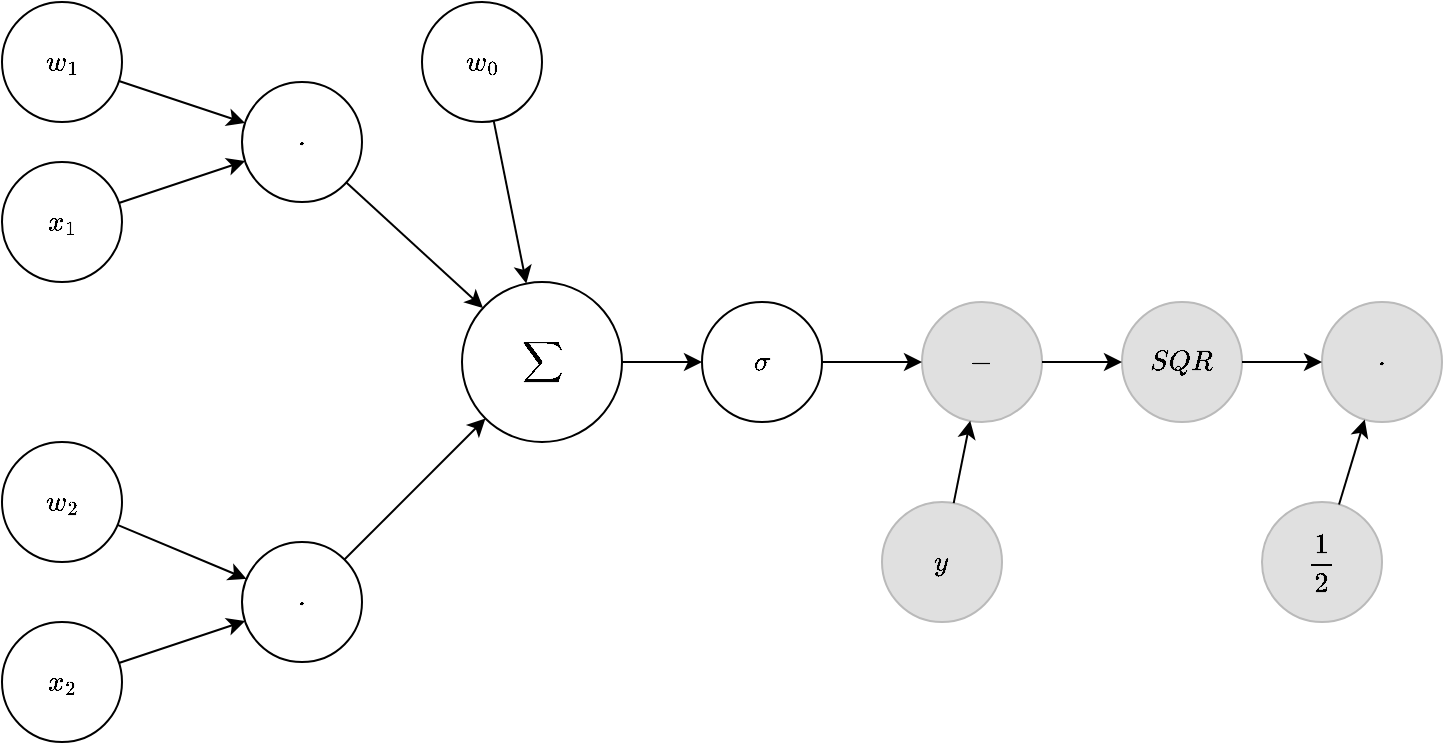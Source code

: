 <mxfile version="24.2.3" type="github">
  <diagram id="C5RBs43oDa-KdzZeNtuy" name="Page-1">
    <mxGraphModel dx="1090" dy="457" grid="1" gridSize="10" guides="1" tooltips="1" connect="1" arrows="1" fold="1" page="1" pageScale="1" pageWidth="827" pageHeight="1169" math="1" shadow="0">
      <root>
        <mxCell id="WIyWlLk6GJQsqaUBKTNV-0" />
        <mxCell id="WIyWlLk6GJQsqaUBKTNV-1" parent="WIyWlLk6GJQsqaUBKTNV-0" />
        <mxCell id="ko89oXRe9S6pSw9EBMv3-0" value="&lt;span style=&quot;color: rgb(0, 0, 0); font-family: Helvetica; font-size: 12px; font-style: normal; font-variant-ligatures: normal; font-variant-caps: normal; font-weight: 400; letter-spacing: normal; orphans: 2; text-align: center; text-indent: 0px; text-transform: none; widows: 2; word-spacing: 0px; -webkit-text-stroke-width: 0px; white-space: normal; background-color: rgb(251, 251, 251); text-decoration-thickness: initial; text-decoration-style: initial; text-decoration-color: initial; display: inline !important; float: none;&quot;&gt;$$w_1$$&lt;/span&gt;" style="ellipse;whiteSpace=wrap;html=1;aspect=fixed;" vertex="1" parent="WIyWlLk6GJQsqaUBKTNV-1">
          <mxGeometry x="90" y="50" width="60" height="60" as="geometry" />
        </mxCell>
        <mxCell id="ko89oXRe9S6pSw9EBMv3-2" value="&lt;span style=&quot;color: rgb(0, 0, 0); font-family: Helvetica; font-size: 12px; font-style: normal; font-variant-ligatures: normal; font-variant-caps: normal; font-weight: 400; letter-spacing: normal; orphans: 2; text-align: center; text-indent: 0px; text-transform: none; widows: 2; word-spacing: 0px; -webkit-text-stroke-width: 0px; white-space: normal; background-color: rgb(251, 251, 251); text-decoration-thickness: initial; text-decoration-style: initial; text-decoration-color: initial; display: inline !important; float: none;&quot;&gt;$$w_2$$&lt;/span&gt;" style="ellipse;whiteSpace=wrap;html=1;aspect=fixed;" vertex="1" parent="WIyWlLk6GJQsqaUBKTNV-1">
          <mxGeometry x="90" y="270" width="60" height="60" as="geometry" />
        </mxCell>
        <mxCell id="ko89oXRe9S6pSw9EBMv3-3" value="$$\cdot$$" style="ellipse;whiteSpace=wrap;html=1;aspect=fixed;" vertex="1" parent="WIyWlLk6GJQsqaUBKTNV-1">
          <mxGeometry x="210" y="90" width="60" height="60" as="geometry" />
        </mxCell>
        <mxCell id="ko89oXRe9S6pSw9EBMv3-4" value="$$\cdot$$" style="ellipse;whiteSpace=wrap;html=1;aspect=fixed;" vertex="1" parent="WIyWlLk6GJQsqaUBKTNV-1">
          <mxGeometry x="210" y="320" width="60" height="60" as="geometry" />
        </mxCell>
        <mxCell id="ko89oXRe9S6pSw9EBMv3-5" value="$$x_1$$" style="ellipse;whiteSpace=wrap;html=1;aspect=fixed;" vertex="1" parent="WIyWlLk6GJQsqaUBKTNV-1">
          <mxGeometry x="90" y="130" width="60" height="60" as="geometry" />
        </mxCell>
        <mxCell id="ko89oXRe9S6pSw9EBMv3-6" value="$$x_2$$" style="ellipse;whiteSpace=wrap;html=1;aspect=fixed;" vertex="1" parent="WIyWlLk6GJQsqaUBKTNV-1">
          <mxGeometry x="90" y="360" width="60" height="60" as="geometry" />
        </mxCell>
        <mxCell id="ko89oXRe9S6pSw9EBMv3-8" value="" style="endArrow=classic;html=1;rounded=0;" edge="1" parent="WIyWlLk6GJQsqaUBKTNV-1" source="ko89oXRe9S6pSw9EBMv3-0" target="ko89oXRe9S6pSw9EBMv3-3">
          <mxGeometry width="50" height="50" relative="1" as="geometry">
            <mxPoint x="390" y="270" as="sourcePoint" />
            <mxPoint x="440" y="220" as="targetPoint" />
          </mxGeometry>
        </mxCell>
        <mxCell id="ko89oXRe9S6pSw9EBMv3-9" value="" style="endArrow=classic;html=1;rounded=0;" edge="1" parent="WIyWlLk6GJQsqaUBKTNV-1" source="ko89oXRe9S6pSw9EBMv3-5" target="ko89oXRe9S6pSw9EBMv3-3">
          <mxGeometry width="50" height="50" relative="1" as="geometry">
            <mxPoint x="390" y="270" as="sourcePoint" />
            <mxPoint x="440" y="220" as="targetPoint" />
          </mxGeometry>
        </mxCell>
        <mxCell id="ko89oXRe9S6pSw9EBMv3-10" value="" style="endArrow=classic;html=1;rounded=0;" edge="1" parent="WIyWlLk6GJQsqaUBKTNV-1" source="ko89oXRe9S6pSw9EBMv3-2" target="ko89oXRe9S6pSw9EBMv3-4">
          <mxGeometry width="50" height="50" relative="1" as="geometry">
            <mxPoint x="390" y="270" as="sourcePoint" />
            <mxPoint x="440" y="220" as="targetPoint" />
          </mxGeometry>
        </mxCell>
        <mxCell id="ko89oXRe9S6pSw9EBMv3-11" value="" style="endArrow=classic;html=1;rounded=0;" edge="1" parent="WIyWlLk6GJQsqaUBKTNV-1" source="ko89oXRe9S6pSw9EBMv3-6" target="ko89oXRe9S6pSw9EBMv3-4">
          <mxGeometry width="50" height="50" relative="1" as="geometry">
            <mxPoint x="390" y="270" as="sourcePoint" />
            <mxPoint x="440" y="220" as="targetPoint" />
          </mxGeometry>
        </mxCell>
        <mxCell id="ko89oXRe9S6pSw9EBMv3-12" value="$$\sum$$" style="ellipse;whiteSpace=wrap;html=1;aspect=fixed;" vertex="1" parent="WIyWlLk6GJQsqaUBKTNV-1">
          <mxGeometry x="320" y="190" width="80" height="80" as="geometry" />
        </mxCell>
        <mxCell id="ko89oXRe9S6pSw9EBMv3-13" value="" style="endArrow=classic;html=1;rounded=0;" edge="1" parent="WIyWlLk6GJQsqaUBKTNV-1" source="ko89oXRe9S6pSw9EBMv3-3" target="ko89oXRe9S6pSw9EBMv3-12">
          <mxGeometry width="50" height="50" relative="1" as="geometry">
            <mxPoint x="390" y="270" as="sourcePoint" />
            <mxPoint x="440" y="220" as="targetPoint" />
          </mxGeometry>
        </mxCell>
        <mxCell id="ko89oXRe9S6pSw9EBMv3-14" value="" style="endArrow=classic;html=1;rounded=0;" edge="1" parent="WIyWlLk6GJQsqaUBKTNV-1" source="ko89oXRe9S6pSw9EBMv3-4" target="ko89oXRe9S6pSw9EBMv3-12">
          <mxGeometry width="50" height="50" relative="1" as="geometry">
            <mxPoint x="256" y="151" as="sourcePoint" />
            <mxPoint x="351" y="217" as="targetPoint" />
          </mxGeometry>
        </mxCell>
        <mxCell id="ko89oXRe9S6pSw9EBMv3-16" value="$$\sigma$$" style="ellipse;whiteSpace=wrap;html=1;aspect=fixed;" vertex="1" parent="WIyWlLk6GJQsqaUBKTNV-1">
          <mxGeometry x="440" y="200" width="60" height="60" as="geometry" />
        </mxCell>
        <mxCell id="ko89oXRe9S6pSw9EBMv3-17" value="" style="endArrow=classic;html=1;rounded=0;" edge="1" parent="WIyWlLk6GJQsqaUBKTNV-1" source="ko89oXRe9S6pSw9EBMv3-12" target="ko89oXRe9S6pSw9EBMv3-16">
          <mxGeometry width="50" height="50" relative="1" as="geometry">
            <mxPoint x="390" y="270" as="sourcePoint" />
            <mxPoint x="440" y="220" as="targetPoint" />
          </mxGeometry>
        </mxCell>
        <mxCell id="ko89oXRe9S6pSw9EBMv3-18" value="$$-$$" style="ellipse;whiteSpace=wrap;html=1;aspect=fixed;fillColor=#E0E0E0;strokeColor=#BABABA;" vertex="1" parent="WIyWlLk6GJQsqaUBKTNV-1">
          <mxGeometry x="550" y="200" width="60" height="60" as="geometry" />
        </mxCell>
        <mxCell id="ko89oXRe9S6pSw9EBMv3-19" value="" style="endArrow=classic;html=1;rounded=0;" edge="1" parent="WIyWlLk6GJQsqaUBKTNV-1" source="ko89oXRe9S6pSw9EBMv3-16" target="ko89oXRe9S6pSw9EBMv3-18">
          <mxGeometry width="50" height="50" relative="1" as="geometry">
            <mxPoint x="390" y="270" as="sourcePoint" />
            <mxPoint x="440" y="220" as="targetPoint" />
          </mxGeometry>
        </mxCell>
        <mxCell id="ko89oXRe9S6pSw9EBMv3-20" value="$$SQR$$" style="ellipse;whiteSpace=wrap;html=1;aspect=fixed;fillColor=#E0E0E0;strokeColor=#BABABA;" vertex="1" parent="WIyWlLk6GJQsqaUBKTNV-1">
          <mxGeometry x="650" y="200" width="60" height="60" as="geometry" />
        </mxCell>
        <mxCell id="ko89oXRe9S6pSw9EBMv3-21" value="" style="endArrow=classic;html=1;rounded=0;" edge="1" parent="WIyWlLk6GJQsqaUBKTNV-1" source="ko89oXRe9S6pSw9EBMv3-18" target="ko89oXRe9S6pSw9EBMv3-20">
          <mxGeometry width="50" height="50" relative="1" as="geometry">
            <mxPoint x="390" y="270" as="sourcePoint" />
            <mxPoint x="440" y="220" as="targetPoint" />
          </mxGeometry>
        </mxCell>
        <mxCell id="ko89oXRe9S6pSw9EBMv3-23" value="&lt;span style=&quot;color: rgb(0, 0, 0); font-family: Helvetica; font-size: 12px; font-style: normal; font-variant-ligatures: normal; font-variant-caps: normal; font-weight: 400; letter-spacing: normal; orphans: 2; text-align: center; text-indent: 0px; text-transform: none; widows: 2; word-spacing: 0px; -webkit-text-stroke-width: 0px; white-space: normal; background-color: rgb(251, 251, 251); text-decoration-thickness: initial; text-decoration-style: initial; text-decoration-color: initial; display: inline !important; float: none;&quot;&gt;$$w_0$$&lt;/span&gt;" style="ellipse;whiteSpace=wrap;html=1;aspect=fixed;" vertex="1" parent="WIyWlLk6GJQsqaUBKTNV-1">
          <mxGeometry x="300" y="50" width="60" height="60" as="geometry" />
        </mxCell>
        <mxCell id="ko89oXRe9S6pSw9EBMv3-24" value="" style="endArrow=classic;html=1;rounded=0;" edge="1" parent="WIyWlLk6GJQsqaUBKTNV-1" source="ko89oXRe9S6pSw9EBMv3-23" target="ko89oXRe9S6pSw9EBMv3-12">
          <mxGeometry width="50" height="50" relative="1" as="geometry">
            <mxPoint x="390" y="170" as="sourcePoint" />
            <mxPoint x="440" y="120" as="targetPoint" />
          </mxGeometry>
        </mxCell>
        <mxCell id="ko89oXRe9S6pSw9EBMv3-26" value="$$\cdot$$" style="ellipse;whiteSpace=wrap;html=1;aspect=fixed;fillColor=#E0E0E0;strokeColor=#BABABA;" vertex="1" parent="WIyWlLk6GJQsqaUBKTNV-1">
          <mxGeometry x="750" y="200" width="60" height="60" as="geometry" />
        </mxCell>
        <mxCell id="ko89oXRe9S6pSw9EBMv3-27" value="$$\dfrac{1}{2}$$" style="ellipse;whiteSpace=wrap;html=1;aspect=fixed;fillColor=#E0E0E0;strokeColor=#BABABA;" vertex="1" parent="WIyWlLk6GJQsqaUBKTNV-1">
          <mxGeometry x="720" y="300" width="60" height="60" as="geometry" />
        </mxCell>
        <mxCell id="ko89oXRe9S6pSw9EBMv3-28" value="" style="endArrow=classic;html=1;rounded=0;" edge="1" parent="WIyWlLk6GJQsqaUBKTNV-1" source="ko89oXRe9S6pSw9EBMv3-27" target="ko89oXRe9S6pSw9EBMv3-26">
          <mxGeometry width="50" height="50" relative="1" as="geometry">
            <mxPoint x="490" y="350" as="sourcePoint" />
            <mxPoint x="440" y="220" as="targetPoint" />
          </mxGeometry>
        </mxCell>
        <mxCell id="ko89oXRe9S6pSw9EBMv3-29" value="" style="endArrow=classic;html=1;rounded=0;" edge="1" parent="WIyWlLk6GJQsqaUBKTNV-1" source="ko89oXRe9S6pSw9EBMv3-20" target="ko89oXRe9S6pSw9EBMv3-26">
          <mxGeometry width="50" height="50" relative="1" as="geometry">
            <mxPoint x="390" y="270" as="sourcePoint" />
            <mxPoint x="440" y="220" as="targetPoint" />
          </mxGeometry>
        </mxCell>
        <mxCell id="ko89oXRe9S6pSw9EBMv3-31" value="$$y$$" style="ellipse;whiteSpace=wrap;html=1;aspect=fixed;fillColor=#E0E0E0;strokeColor=#BABABA;" vertex="1" parent="WIyWlLk6GJQsqaUBKTNV-1">
          <mxGeometry x="530" y="300" width="60" height="60" as="geometry" />
        </mxCell>
        <mxCell id="ko89oXRe9S6pSw9EBMv3-32" value="" style="endArrow=classic;html=1;rounded=0;" edge="1" parent="WIyWlLk6GJQsqaUBKTNV-1" source="ko89oXRe9S6pSw9EBMv3-31" target="ko89oXRe9S6pSw9EBMv3-18">
          <mxGeometry width="50" height="50" relative="1" as="geometry">
            <mxPoint x="570" y="270" as="sourcePoint" />
            <mxPoint x="620" y="220" as="targetPoint" />
          </mxGeometry>
        </mxCell>
      </root>
    </mxGraphModel>
  </diagram>
</mxfile>
